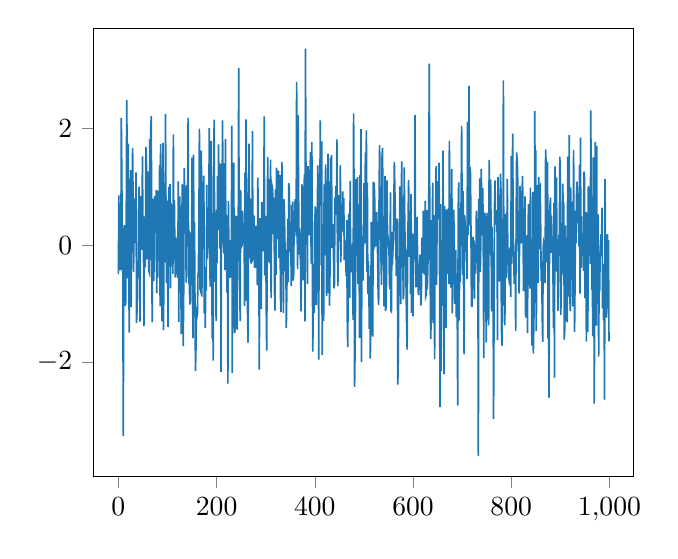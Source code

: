% This file was created by matplotlib2tikz v0.6.17.
\begin{tikzpicture}

\definecolor{color0}{rgb}{0.122,0.467,0.706}

\begin{axis}[
xmin=-49.95, xmax=1048.95,
ymin=-3.955, ymax=3.712,
tick align=outside,
tick pos=left,
x grid style={white!69.02!black},
y grid style={white!69.02!black}
]
\addplot [semithick, color0, forget plot]
table {%
0 -0.493
1 0.852
2 -0.427
3 -0.214
4 0.23
5 -0.425
6 2.175
7 1.201
8 -0.072
9 -0.253
10 -3.26
11 0.2
12 0.345
13 -0.077
14 -1.036
15 -0.973
16 0.334
17 2.484
18 1.43
19 -0.568
20 1.737
21 0.442
22 -1.493
23 0.744
24 0.229
25 1.283
26 -1.058
27 0.607
28 0.587
29 1.663
30 0.719
31 -0.457
32 0.579
33 0.285
34 0.801
35 0.039
36 1.248
37 -1.327
38 -1.123
39 -0.426
40 -0.552
41 -0.102
42 1.005
43 -0.259
44 -1.307
45 0.846
46 0.428
47 -0.079
48 0.058
49 1.521
50 0.294
51 0.222
52 -1.389
53 0.494
54 -0.104
55 -0.376
56 1.684
57 1.478
58 0.574
59 -0.239
60 0.154
61 1.265
62 -0.437
63 -0.466
64 1.816
65 -0.251
66 2.031
67 2.208
68 -0.432
69 -1.319
70 0.799
71 -0.539
72 -0.606
73 -0.212
74 0.84
75 0.559
76 0.204
77 0.941
78 -0.82
79 0.933
80 -0.557
81 0.476
82 -0.276
83 0.629
84 1.374
85 -1.045
86 1.732
87 0.398
88 0.333
89 -1.303
90 0.878
91 1.747
92 -1.45
93 0.429
94 0.194
95 -0.293
96 2.245
97 0.531
98 -0.644
99 0.765
100 0.438
101 -1.399
102 0.275
103 0.998
104 -0.216
105 1.051
106 -0.739
107 0.032
108 -0.337
109 0.65
110 0.623
111 -0.49
112 1.895
113 -0.253
114 0.776
115 0.003
116 -0.555
117 0.141
118 -0.256
119 0.105
120 -0.483
121 -0.557
122 1.094
123 -1.311
124 0.439
125 0.834
126 0.311
127 -0.164
128 -1.519
129 -0.089
130 1.04
131 0.661
132 -1.726
133 -0.796
134 1.321
135 0.856
136 0.34
137 0.994
138 -0.64
139 1.028
140 -0.02
141 0.76
142 2.177
143 -0.659
144 0.252
145 -0.837
146 -1.012
147 -0.929
148 0.222
149 -0.452
150 1.5
151 -0.569
152 -1.589
153 1.551
154 -0.39
155 0.395
156 -1.002
157 -2.151
158 -1.755
159 -1.056
160 -1.226
161 -1.175
162 -0.523
163 -0.447
164 0.442
165 1.994
166 -0.731
167 -0.764
168 0.794
169 1.618
170 -0.879
171 0.4
172 1.086
173 0.107
174 1.191
175 -1.166
176 -0.465
177 -1.416
178 -0.372
179 -0.775
180 1.032
181 -0.226
182 0.027
183 0.522
184 -0.054
185 2.003
186 -0.209
187 -0.705
188 -0.383
189 1.786
190 0.518
191 -1.595
192 0.161
193 -1.971
194 0.871
195 2.148
196 0.002
197 -0.627
198 0.535
199 -1.293
200 0.61
201 -0.304
202 1.183
203 0.265
204 1.726
205 0.483
206 0.778
207 -0.058
208 1.396
209 -2.167
210 0.484
211 0.029
212 2.134
213 1.172
214 -0.012
215 -0.142
216 1.402
217 -0.423
218 1.818
219 -0.36
220 0.524
221 -0.811
222 0.403
223 -2.366
224 0.756
225 -0.016
226 -0.416
227 -0.561
228 0.088
229 -0.549
230 -0.278
231 2.046
232 -2.185
233 0.704
234 0.012
235 1.412
236 -1.285
237 -1.497
238 -1.407
239 0.49
240 0.485
241 -1.116
242 -1.441
243 0.163
244 -0.187
245 3.028
246 -0.237
247 -0.277
248 -1.299
249 0.943
250 -0.052
251 0.227
252 -0.02
253 0.594
254 0.078
255 0.211
256 0.388
257 -1.037
258 1.246
259 -0.948
260 2.153
261 0.911
262 0.868
263 -1.119
264 -1.663
265 0.075
266 1.737
267 0.66
268 -0.216
269 0.275
270 -0.312
271 0.795
272 -0.289
273 1.952
274 -0.169
275 -0.257
276 0.511
277 -0.388
278 -0.015
279 -0.388
280 0.334
281 0.118
282 0.014
283 -0.686
284 1.155
285 -0.008
286 -0.225
287 -2.128
288 0.464
289 -0.415
290 0.444
291 -1.093
292 0.738
293 0.55
294 -0.104
295 0.301
296 0.437
297 2.205
298 -0.496
299 -0.507
300 0.501
301 -0.96
302 -1.8
303 -0.39
304 1.507
305 0.303
306 1.134
307 -0.289
308 0.284
309 -0.315
310 1.466
311 -0.9
312 0.563
313 1.011
314 0.967
315 0.597
316 0.188
317 0.816
318 -0.82
319 -1.118
320 0.957
321 -0.507
322 1.329
323 0.107
324 0.423
325 1.217
326 1.277
327 -0.221
328 0.302
329 1.199
330 -0.838
331 -1.141
332 0.395
333 1.428
334 -0.503
335 0.66
336 -1.155
337 0.794
338 0.62
339 0.126
340 -0.441
341 -0.079
342 -1.413
343 -0.785
344 -0.324
345 0.451
346 -0.626
347 1.063
348 0.974
349 0.27
350 -0.115
351 0.402
352 -0.696
353 0.691
354 -0.578
355 0.748
356 -0.605
357 -0.479
358 0.536
359 0.49
360 0.789
361 0.704
362 0.153
363 2.793
364 0.313
365 -0.408
366 2.222
367 0.886
368 -0.158
369 0.29
370 -0.145
371 -0.301
372 -1.129
373 -0.23
374 1.043
375 -0.202
376 -0.601
377 -0.338
378 0.971
379 1.211
380 -1.302
381 3.363
382 1.226
383 0.668
384 0.248
385 -0.666
386 1.353
387 1.21
388 0.168
389 0.336
390 0.434
391 1.592
392 0.181
393 -0.322
394 1.77
395 -0.377
396 -1.818
397 -0.315
398 -0.867
399 -1.159
400 0.382
401 0.663
402 0.503
403 -1.02
404 -0.312
405 0.267
406 1.368
407 0.722
408 -1.954
409 1.227
410 -0.342
411 2.136
412 0.72
413 1.544
414 1.775
415 -1.875
416 0.36
417 0.186
418 -1.297
419 1.001
420 1.047
421 -0.171
422 1.384
423 0.822
424 -0.868
425 -0.017
426 0.608
427 1.569
428 -0.817
429 1.091
430 -1.03
431 -0.393
432 1.499
433 0.165
434 1.545
435 -0.049
436 0.301
437 0.362
438 -0.119
439 -0.738
440 -0.667
441 0.815
442 0.522
443 1.015
444 0.542
445 1.809
446 -0.049
447 -0.697
448 0.377
449 0.856
450 0.068
451 0.2
452 1.372
453 -0.293
454 0.352
455 0.717
456 0.232
457 0.923
458 0.266
459 0.81
460 -0.252
461 -0.012
462 0.083
463 -0.307
464 -0.527
465 0.429
466 -1.191
467 -1.742
468 -0.726
469 0.527
470 0.532
471 -0.899
472 1.102
473 -0.464
474 -0.209
475 -0.083
476 -0.307
477 0.037
478 -1.277
479 2.257
480 0.789
481 -2.42
482 -1.791
483 -0.867
484 1.133
485 -0.176
486 0.629
487 1.167
488 -0.662
489 -0.612
490 0.704
491 -1.585
492 1.199
493 -0.226
494 1.986
495 -1.998
496 0.152
497 -0.519
498 -0.604
499 -0.006
500 1.063
501 0.103
502 0.032
503 1.585
504 0.078
505 1.964
506 -0.456
507 1.065
508 -0.835
509 -0.273
510 -0.653
511 -1.43
512 -0.527
513 -1.94
514 -1.405
515 0.4
516 -0.484
517 -0.525
518 -1.563
519 1.088
520 -0.03
521 1.069
522 0.78
523 0.027
524 0.061
525 -0.016
526 0.571
527 0.212
528 -0.213
529 -0.848
530 -1.024
531 1.009
532 1.711
533 0.17
534 1.006
535 -0.354
536 -0.676
537 1.544
538 1.665
539 -0.155
540 0.323
541 -1.045
542 -0.481
543 1.187
544 -1.126
545 -1.065
546 -0.649
547 1.108
548 0.217
549 0.147
550 0.012
551 -0.02
552 -0.654
553 -0.747
554 0.905
555 -1.12
556 -1.133
557 0.229
558 -0.338
559 -0.093
560 0.041
561 0.777
562 1.424
563 0.966
564 0.457
565 0.018
566 -0.521
567 0.025
568 0.455
569 -2.383
570 -1.935
571 -0.537
572 -0.621
573 1.005
574 0.775
575 -1.008
576 0.757
577 1.435
578 -0.127
579 0.371
580 -0.925
581 -0.85
582 1.332
583 0.523
584 -0.069
585 -0.105
586 -0.818
587 -1.385
588 -1.783
589 0.136
590 0.42
591 1.117
592 0.249
593 -0.198
594 0.586
595 -0.831
596 0.873
597 -1.154
598 -0.379
599 0.204
600 -1.218
601 -0.065
602 -0.23
603 -0.23
604 2.225
605 0.075
606 -0.718
607 -0.331
608 0.486
609 -0.035
610 -0.651
611 -0.853
612 -0.675
613 -0.694
614 -0.162
615 -0.5
616 -1.031
617 -0.856
618 0.129
619 0.067
620 -0.471
621 0.594
622 -0.186
623 -0.503
624 -0.418
625 0.758
626 -0.871
627 -0.843
628 0.602
629 -0.754
630 -0.46
631 -0.058
632 0.385
633 3.106
634 0.754
635 -0.623
636 -1.6
637 -1.258
638 0.432
639 -0.393
640 1.071
641 -1.331
642 -1.089
643 0.517
644 -1.945
645 0.361
646 0.526
647 1.353
648 -0.677
649 0.404
650 1.096
651 0.836
652 0.45
653 1.412
654 -0.303
655 -2.77
656 0.705
657 -2.158
658 0.096
659 -0.569
660 -1.037
661 1.617
662 -0.609
663 -2.205
664 0.668
665 -0.581
666 0.127
667 -1.413
668 0.613
669 -0.02
670 0.399
671 -0.49
672 0.637
673 -0.66
674 1.784
675 0.342
676 0.853
677 -0.724
678 -0.161
679 1.307
680 -1.164
681 -0.102
682 -0.44
683 0.608
684 -0.123
685 -1.004
686 -0.481
687 -0.084
688 -1.23
689 -0.509
690 -1.053
691 -2.738
692 0.615
693 1.075
694 -1.289
695 -0.194
696 -0.625
697 0.559
698 0.76
699 2.04
700 0.624
701 -0.501
702 0.924
703 -0.753
704 -1.866
705 0.52
706 0.4
707 0.048
708 -0.106
709 0.163
710 -0.577
711 2.111
712 0.177
713 0.644
714 2.728
715 0.341
716 1.334
717 1.241
718 0.239
719 -1.037
720 -1.038
721 -0.701
722 0.144
723 -0.174
724 0.084
725 -0.92
726 -0.11
727 -0.49
728 -0.376
729 0.591
730 0.36
731 -0.054
732 0.241
733 -3.607
734 0.79
735 -0.2
736 1.144
737 -0.459
738 0.018
739 1.307
740 0.461
741 0.171
742 0.98
743 0.15
744 -1.931
745 0.228
746 0.558
747 0.489
748 -0.176
749 -1.662
750 -0.089
751 0.555
752 -1.284
753 -0.694
754 -1.368
755 1.461
756 -0.102
757 -0.127
758 1.129
759 0.279
760 -1.129
761 0.316
762 -0.894
763 -0.354
764 -2.974
765 -1.179
766 0.702
767 1.11
768 0.386
769 0.374
770 0.584
771 0.588
772 -1.624
773 1.169
774 0.659
775 -0.331
776 -0.619
777 -0.481
778 1.223
779 0.957
780 -1.386
781 -1.719
782 -0.973
783 -1.033
784 2.82
785 -0.863
786 -0.753
787 -1.369
788 0.032
789 0.54
790 -0.559
791 -0.063
792 1.134
793 -0.154
794 -0.058
795 -0.533
796 -0.618
797 -0.577
798 -0.033
799 -0.887
800 1.53
801 -0.312
802 0.943
803 1.911
804 0.079
805 -0.007
806 -0.666
807 -0.423
808 -0.11
809 -1.465
810 0.369
811 1.59
812 1.447
813 1.287
814 -0.082
815 -0.111
816 -0.826
817 0.167
818 1.011
819 0.379
820 0.03
821 0.118
822 0.903
823 1.185
824 0.477
825 -0.782
826 0.366
827 -0.759
828 0.835
829 -1.177
830 -1.235
831 -0.442
832 0.172
833 -1.503
834 -0.191
835 0.705
836 0.496
837 -0.362
838 -0.741
839 0.984
840 -0.545
841 0.091
842 -1.697
843 -1.703
844 0.913
845 -1.853
846 -1.333
847 -0.839
848 2.297
849 -0.358
850 1.624
851 -1.463
852 -0.397
853 1.028
854 -0.097
855 -0.644
856 1.171
857 -0.068
858 0.985
859 1.009
860 0.292
861 -0.61
862 -0.272
863 -1.165
864 -1.651
865 -0.057
866 0.057
867 0.02
868 -0.498
869 -0.647
870 1.64
871 1.421
872 -0.16
873 -0.292
874 1.425
875 -1.591
876 -0.961
877 -2.605
878 0.468
879 0.695
880 0.814
881 -0.131
882 0.495
883 0.096
884 0.03
885 -0.472
886 -1.417
887 0.73
888 -2.265
889 1.348
890 -0.444
891 -0.044
892 1.161
893 0.109
894 -0.093
895 -1.123
896 -0.697
897 0.177
898 0.123
899 1.516
900 1.091
901 -1.191
902 -0.451
903 -0.487
904 -0.435
905 1.056
906 0.316
907 0.731
908 -1.615
909 -1.435
910 0.342
911 -0.31
912 -1.298
913 -0.56
914 -1.318
915 1.518
916 1.35
917 -0.88
918 1.89
919 -0.43
920 -1.126
921 0.988
922 -0.584
923 0.631
924 0.745
925 -1.043
926 -0.601
927 1.629
928 -0.303
929 -1.479
930 -0.55
931 0.593
932 0.031
933 0.872
934 1.087
935 0.77
936 0.377
937 0.681
938 -0.017
939 1.373
940 -0.827
941 1.841
942 -0.386
943 0.492
944 -0.188
945 -0.087
946 -0.072
947 -0.437
948 1.26
949 1.193
950 -0.903
951 0.211
952 0.568
953 -1.649
954 0.559
955 -0.237
956 -1.487
957 1.012
958 0.842
959 -0.153
960 -0.019
961 -0.32
962 2.306
963 0.401
964 -0.764
965 -0.185
966 -1.554
967 1.502
968 0.926
969 -2.707
970 -0.977
971 1.769
972 1.247
973 -1.374
974 1.702
975 -1.0
976 -0.075
977 0.527
978 -1.906
979 -0.553
980 -0.807
981 -0.195
982 0.015
983 0.188
984 0.101
985 0.643
986 -1.077
987 -0.319
988 -1.286
989 -0.683
990 -2.64
991 1.137
992 -0.497
993 0.177
994 -1.238
995 -0.77
996 0.19
997 -0.293
998 0.086
999 -1.642
};
\end{axis}

\end{tikzpicture}